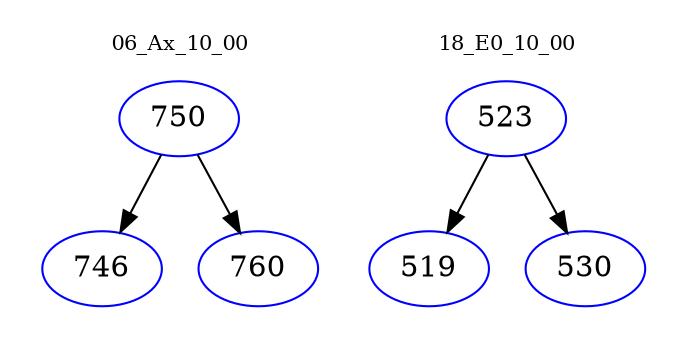 digraph{
subgraph cluster_0 {
color = white
label = "06_Ax_10_00";
fontsize=10;
T0_750 [label="750", color="blue"]
T0_750 -> T0_746 [color="black"]
T0_746 [label="746", color="blue"]
T0_750 -> T0_760 [color="black"]
T0_760 [label="760", color="blue"]
}
subgraph cluster_1 {
color = white
label = "18_E0_10_00";
fontsize=10;
T1_523 [label="523", color="blue"]
T1_523 -> T1_519 [color="black"]
T1_519 [label="519", color="blue"]
T1_523 -> T1_530 [color="black"]
T1_530 [label="530", color="blue"]
}
}
